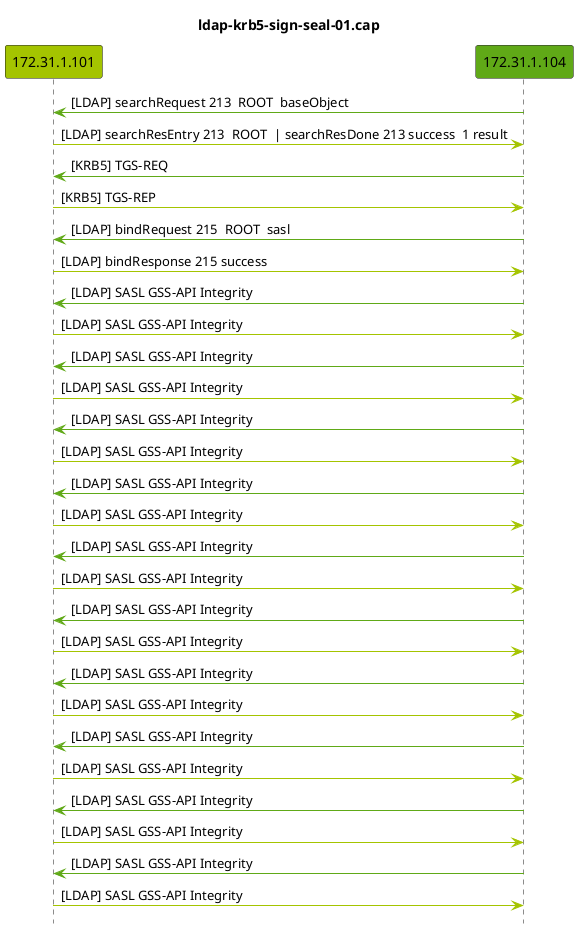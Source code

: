 @startuml


title ldap-krb5-sign-seal-01.cap

hide footbox
participant "172.31.1.101" #a4c400
participant "172.31.1.104" #60a917

172.31.1.104 -[#60a917]> 172.31.1.101 : [LDAP] searchRequest 213  ROOT  baseObject
172.31.1.101 -[#a4c400]> 172.31.1.104 : [LDAP] searchResEntry 213  ROOT  | searchResDone 213 success  1 result 
172.31.1.104 -[#60a917]> 172.31.1.101 : [KRB5] TGS-REQ
172.31.1.101 -[#a4c400]> 172.31.1.104 : [KRB5] TGS-REP
172.31.1.104 -[#60a917]> 172.31.1.101 : [LDAP] bindRequest 215  ROOT  sasl
172.31.1.101 -[#a4c400]> 172.31.1.104 : [LDAP] bindResponse 215 success
172.31.1.104 -[#60a917]> 172.31.1.101 : [LDAP] SASL GSS-API Integrity 
172.31.1.101 -[#a4c400]> 172.31.1.104 : [LDAP] SASL GSS-API Integrity 
172.31.1.104 -[#60a917]> 172.31.1.101 : [LDAP] SASL GSS-API Integrity 
172.31.1.101 -[#a4c400]> 172.31.1.104 : [LDAP] SASL GSS-API Integrity 
172.31.1.104 -[#60a917]> 172.31.1.101 : [LDAP] SASL GSS-API Integrity 
172.31.1.101 -[#a4c400]> 172.31.1.104 : [LDAP] SASL GSS-API Integrity 
172.31.1.104 -[#60a917]> 172.31.1.101 : [LDAP] SASL GSS-API Integrity 
172.31.1.101 -[#a4c400]> 172.31.1.104 : [LDAP] SASL GSS-API Integrity 
172.31.1.104 -[#60a917]> 172.31.1.101 : [LDAP] SASL GSS-API Integrity 
172.31.1.101 -[#a4c400]> 172.31.1.104 : [LDAP] SASL GSS-API Integrity 
172.31.1.104 -[#60a917]> 172.31.1.101 : [LDAP] SASL GSS-API Integrity 
172.31.1.101 -[#a4c400]> 172.31.1.104 : [LDAP] SASL GSS-API Integrity 
172.31.1.104 -[#60a917]> 172.31.1.101 : [LDAP] SASL GSS-API Integrity 
172.31.1.101 -[#a4c400]> 172.31.1.104 : [LDAP] SASL GSS-API Integrity 
172.31.1.104 -[#60a917]> 172.31.1.101 : [LDAP] SASL GSS-API Integrity 
172.31.1.101 -[#a4c400]> 172.31.1.104 : [LDAP] SASL GSS-API Integrity 
172.31.1.104 -[#60a917]> 172.31.1.101 : [LDAP] SASL GSS-API Integrity 
172.31.1.101 -[#a4c400]> 172.31.1.104 : [LDAP] SASL GSS-API Integrity 
172.31.1.104 -[#60a917]> 172.31.1.101 : [LDAP] SASL GSS-API Integrity 
172.31.1.101 -[#a4c400]> 172.31.1.104 : [LDAP] SASL GSS-API Integrity 

@enduml
